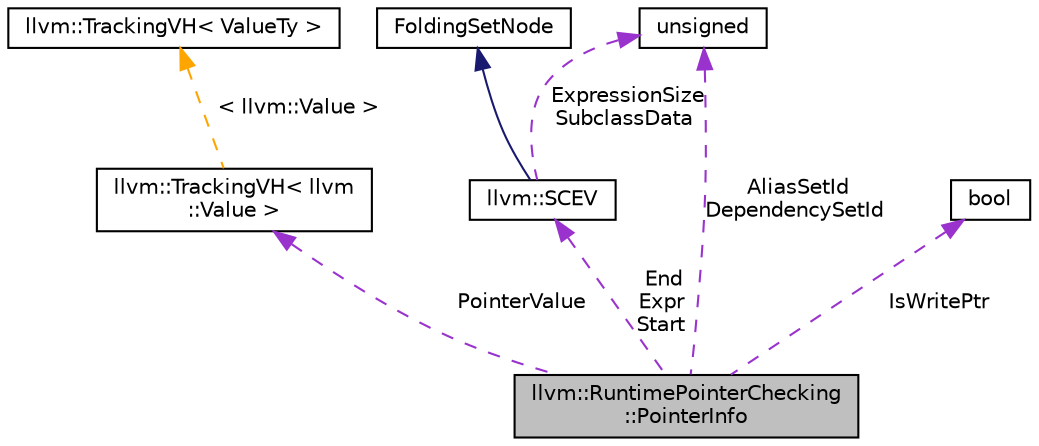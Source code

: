 digraph "llvm::RuntimePointerChecking::PointerInfo"
{
 // LATEX_PDF_SIZE
  bgcolor="transparent";
  edge [fontname="Helvetica",fontsize="10",labelfontname="Helvetica",labelfontsize="10"];
  node [fontname="Helvetica",fontsize="10",shape="box"];
  Node1 [label="llvm::RuntimePointerChecking\l::PointerInfo",height=0.2,width=0.4,color="black", fillcolor="grey75", style="filled", fontcolor="black",tooltip=" "];
  Node2 -> Node1 [dir="back",color="darkorchid3",fontsize="10",style="dashed",label=" PointerValue" ,fontname="Helvetica"];
  Node2 [label="llvm::TrackingVH\< llvm\l::Value \>",height=0.2,width=0.4,color="black",URL="$classllvm_1_1TrackingVH.html",tooltip=" "];
  Node3 -> Node2 [dir="back",color="orange",fontsize="10",style="dashed",label=" \< llvm::Value \>" ,fontname="Helvetica"];
  Node3 [label="llvm::TrackingVH\< ValueTy \>",height=0.2,width=0.4,color="black",URL="$classllvm_1_1TrackingVH.html",tooltip="Value handle that tracks a Value across RAUW."];
  Node4 -> Node1 [dir="back",color="darkorchid3",fontsize="10",style="dashed",label=" End\nExpr\nStart" ,fontname="Helvetica"];
  Node4 [label="llvm::SCEV",height=0.2,width=0.4,color="black",URL="$classllvm_1_1SCEV.html",tooltip="This class represents an analyzed expression in the program."];
  Node5 -> Node4 [dir="back",color="midnightblue",fontsize="10",style="solid",fontname="Helvetica"];
  Node5 [label="FoldingSetNode",height=0.2,width=0.4,color="black",URL="$classllvm_1_1FoldingSetBase_1_1Node.html",tooltip="Node - This class is used to maintain the singly linked bucket list in a folding set."];
  Node6 -> Node4 [dir="back",color="darkorchid3",fontsize="10",style="dashed",label=" ExpressionSize\nSubclassData" ,fontname="Helvetica"];
  Node6 [label="unsigned",height=0.2,width=0.4,color="black",URL="$classunsigned.html",tooltip=" "];
  Node7 -> Node1 [dir="back",color="darkorchid3",fontsize="10",style="dashed",label=" IsWritePtr" ,fontname="Helvetica"];
  Node7 [label="bool",height=0.2,width=0.4,color="black",URL="$classbool.html",tooltip=" "];
  Node6 -> Node1 [dir="back",color="darkorchid3",fontsize="10",style="dashed",label=" AliasSetId\nDependencySetId" ,fontname="Helvetica"];
}
